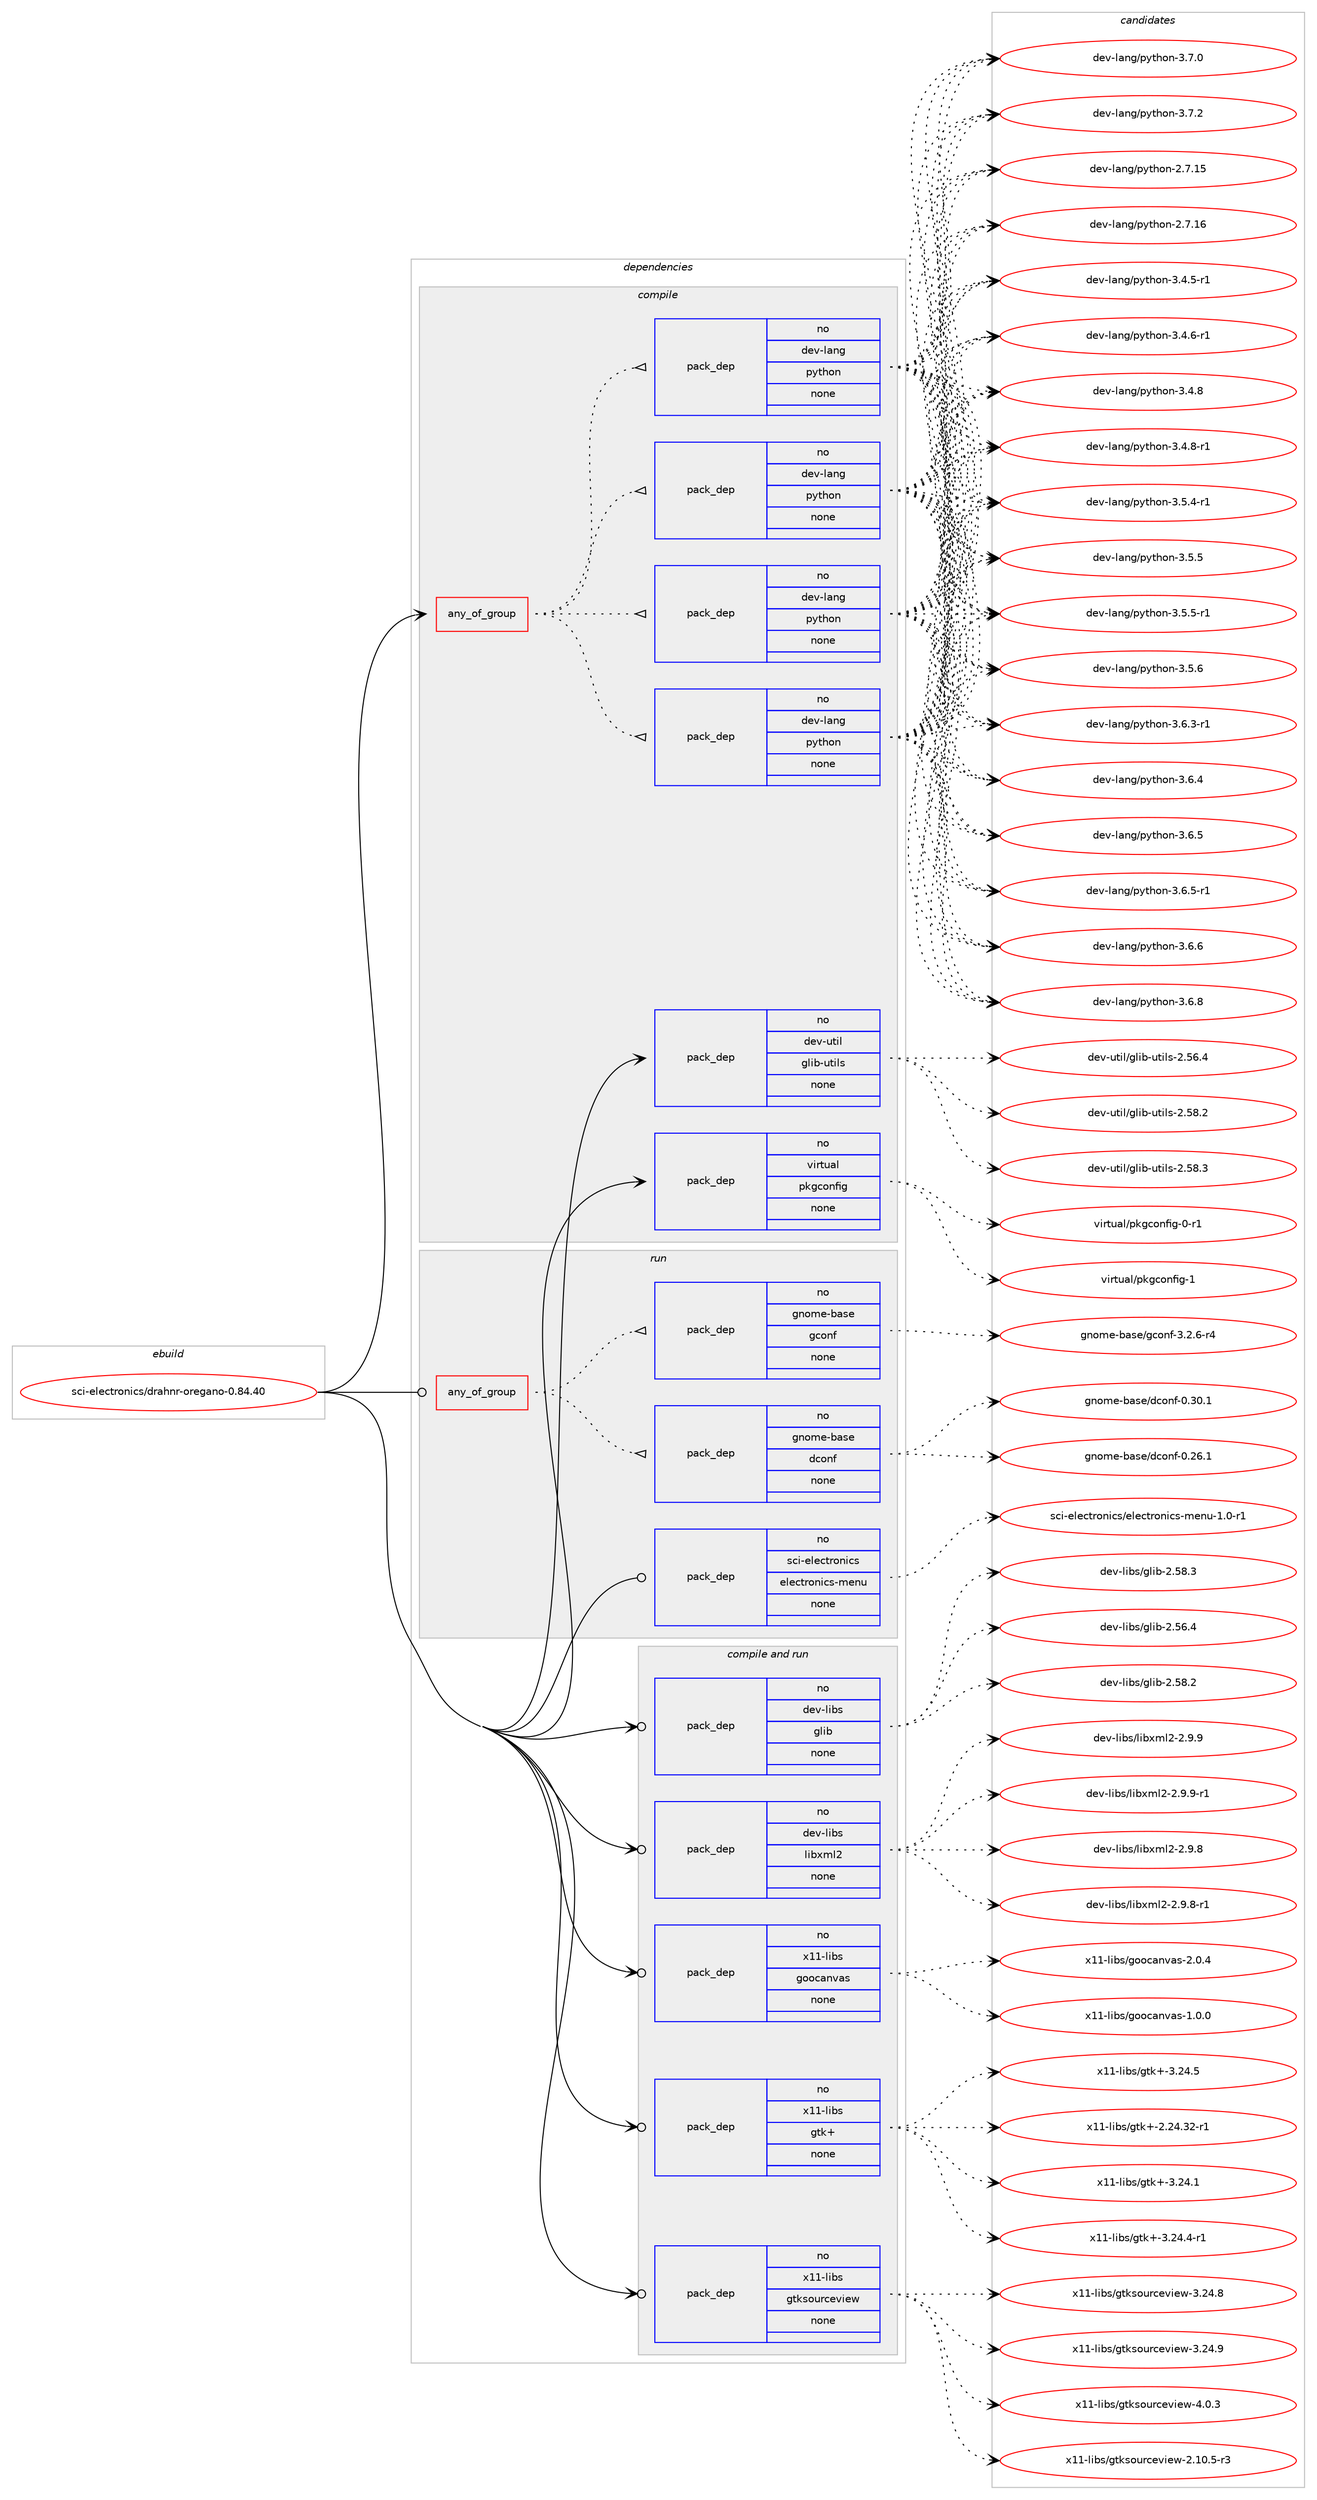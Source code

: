 digraph prolog {

# *************
# Graph options
# *************

newrank=true;
concentrate=true;
compound=true;
graph [rankdir=LR,fontname=Helvetica,fontsize=10,ranksep=1.5];#, ranksep=2.5, nodesep=0.2];
edge  [arrowhead=vee];
node  [fontname=Helvetica,fontsize=10];

# **********
# The ebuild
# **********

subgraph cluster_leftcol {
color=gray;
rank=same;
label=<<i>ebuild</i>>;
id [label="sci-electronics/drahnr-oregano-0.84.40", color=red, width=4, href="../sci-electronics/drahnr-oregano-0.84.40.svg"];
}

# ****************
# The dependencies
# ****************

subgraph cluster_midcol {
color=gray;
label=<<i>dependencies</i>>;
subgraph cluster_compile {
fillcolor="#eeeeee";
style=filled;
label=<<i>compile</i>>;
subgraph any26808 {
dependency1689079 [label=<<TABLE BORDER="0" CELLBORDER="1" CELLSPACING="0" CELLPADDING="4"><TR><TD CELLPADDING="10">any_of_group</TD></TR></TABLE>>, shape=none, color=red];subgraph pack1208868 {
dependency1689080 [label=<<TABLE BORDER="0" CELLBORDER="1" CELLSPACING="0" CELLPADDING="4" WIDTH="220"><TR><TD ROWSPAN="6" CELLPADDING="30">pack_dep</TD></TR><TR><TD WIDTH="110">no</TD></TR><TR><TD>dev-lang</TD></TR><TR><TD>python</TD></TR><TR><TD>none</TD></TR><TR><TD></TD></TR></TABLE>>, shape=none, color=blue];
}
dependency1689079:e -> dependency1689080:w [weight=20,style="dotted",arrowhead="oinv"];
subgraph pack1208869 {
dependency1689081 [label=<<TABLE BORDER="0" CELLBORDER="1" CELLSPACING="0" CELLPADDING="4" WIDTH="220"><TR><TD ROWSPAN="6" CELLPADDING="30">pack_dep</TD></TR><TR><TD WIDTH="110">no</TD></TR><TR><TD>dev-lang</TD></TR><TR><TD>python</TD></TR><TR><TD>none</TD></TR><TR><TD></TD></TR></TABLE>>, shape=none, color=blue];
}
dependency1689079:e -> dependency1689081:w [weight=20,style="dotted",arrowhead="oinv"];
subgraph pack1208870 {
dependency1689082 [label=<<TABLE BORDER="0" CELLBORDER="1" CELLSPACING="0" CELLPADDING="4" WIDTH="220"><TR><TD ROWSPAN="6" CELLPADDING="30">pack_dep</TD></TR><TR><TD WIDTH="110">no</TD></TR><TR><TD>dev-lang</TD></TR><TR><TD>python</TD></TR><TR><TD>none</TD></TR><TR><TD></TD></TR></TABLE>>, shape=none, color=blue];
}
dependency1689079:e -> dependency1689082:w [weight=20,style="dotted",arrowhead="oinv"];
subgraph pack1208871 {
dependency1689083 [label=<<TABLE BORDER="0" CELLBORDER="1" CELLSPACING="0" CELLPADDING="4" WIDTH="220"><TR><TD ROWSPAN="6" CELLPADDING="30">pack_dep</TD></TR><TR><TD WIDTH="110">no</TD></TR><TR><TD>dev-lang</TD></TR><TR><TD>python</TD></TR><TR><TD>none</TD></TR><TR><TD></TD></TR></TABLE>>, shape=none, color=blue];
}
dependency1689079:e -> dependency1689083:w [weight=20,style="dotted",arrowhead="oinv"];
}
id:e -> dependency1689079:w [weight=20,style="solid",arrowhead="vee"];
subgraph pack1208872 {
dependency1689084 [label=<<TABLE BORDER="0" CELLBORDER="1" CELLSPACING="0" CELLPADDING="4" WIDTH="220"><TR><TD ROWSPAN="6" CELLPADDING="30">pack_dep</TD></TR><TR><TD WIDTH="110">no</TD></TR><TR><TD>dev-util</TD></TR><TR><TD>glib-utils</TD></TR><TR><TD>none</TD></TR><TR><TD></TD></TR></TABLE>>, shape=none, color=blue];
}
id:e -> dependency1689084:w [weight=20,style="solid",arrowhead="vee"];
subgraph pack1208873 {
dependency1689085 [label=<<TABLE BORDER="0" CELLBORDER="1" CELLSPACING="0" CELLPADDING="4" WIDTH="220"><TR><TD ROWSPAN="6" CELLPADDING="30">pack_dep</TD></TR><TR><TD WIDTH="110">no</TD></TR><TR><TD>virtual</TD></TR><TR><TD>pkgconfig</TD></TR><TR><TD>none</TD></TR><TR><TD></TD></TR></TABLE>>, shape=none, color=blue];
}
id:e -> dependency1689085:w [weight=20,style="solid",arrowhead="vee"];
}
subgraph cluster_compileandrun {
fillcolor="#eeeeee";
style=filled;
label=<<i>compile and run</i>>;
subgraph pack1208874 {
dependency1689086 [label=<<TABLE BORDER="0" CELLBORDER="1" CELLSPACING="0" CELLPADDING="4" WIDTH="220"><TR><TD ROWSPAN="6" CELLPADDING="30">pack_dep</TD></TR><TR><TD WIDTH="110">no</TD></TR><TR><TD>dev-libs</TD></TR><TR><TD>glib</TD></TR><TR><TD>none</TD></TR><TR><TD></TD></TR></TABLE>>, shape=none, color=blue];
}
id:e -> dependency1689086:w [weight=20,style="solid",arrowhead="odotvee"];
subgraph pack1208875 {
dependency1689087 [label=<<TABLE BORDER="0" CELLBORDER="1" CELLSPACING="0" CELLPADDING="4" WIDTH="220"><TR><TD ROWSPAN="6" CELLPADDING="30">pack_dep</TD></TR><TR><TD WIDTH="110">no</TD></TR><TR><TD>dev-libs</TD></TR><TR><TD>libxml2</TD></TR><TR><TD>none</TD></TR><TR><TD></TD></TR></TABLE>>, shape=none, color=blue];
}
id:e -> dependency1689087:w [weight=20,style="solid",arrowhead="odotvee"];
subgraph pack1208876 {
dependency1689088 [label=<<TABLE BORDER="0" CELLBORDER="1" CELLSPACING="0" CELLPADDING="4" WIDTH="220"><TR><TD ROWSPAN="6" CELLPADDING="30">pack_dep</TD></TR><TR><TD WIDTH="110">no</TD></TR><TR><TD>x11-libs</TD></TR><TR><TD>goocanvas</TD></TR><TR><TD>none</TD></TR><TR><TD></TD></TR></TABLE>>, shape=none, color=blue];
}
id:e -> dependency1689088:w [weight=20,style="solid",arrowhead="odotvee"];
subgraph pack1208877 {
dependency1689089 [label=<<TABLE BORDER="0" CELLBORDER="1" CELLSPACING="0" CELLPADDING="4" WIDTH="220"><TR><TD ROWSPAN="6" CELLPADDING="30">pack_dep</TD></TR><TR><TD WIDTH="110">no</TD></TR><TR><TD>x11-libs</TD></TR><TR><TD>gtk+</TD></TR><TR><TD>none</TD></TR><TR><TD></TD></TR></TABLE>>, shape=none, color=blue];
}
id:e -> dependency1689089:w [weight=20,style="solid",arrowhead="odotvee"];
subgraph pack1208878 {
dependency1689090 [label=<<TABLE BORDER="0" CELLBORDER="1" CELLSPACING="0" CELLPADDING="4" WIDTH="220"><TR><TD ROWSPAN="6" CELLPADDING="30">pack_dep</TD></TR><TR><TD WIDTH="110">no</TD></TR><TR><TD>x11-libs</TD></TR><TR><TD>gtksourceview</TD></TR><TR><TD>none</TD></TR><TR><TD></TD></TR></TABLE>>, shape=none, color=blue];
}
id:e -> dependency1689090:w [weight=20,style="solid",arrowhead="odotvee"];
}
subgraph cluster_run {
fillcolor="#eeeeee";
style=filled;
label=<<i>run</i>>;
subgraph any26809 {
dependency1689091 [label=<<TABLE BORDER="0" CELLBORDER="1" CELLSPACING="0" CELLPADDING="4"><TR><TD CELLPADDING="10">any_of_group</TD></TR></TABLE>>, shape=none, color=red];subgraph pack1208879 {
dependency1689092 [label=<<TABLE BORDER="0" CELLBORDER="1" CELLSPACING="0" CELLPADDING="4" WIDTH="220"><TR><TD ROWSPAN="6" CELLPADDING="30">pack_dep</TD></TR><TR><TD WIDTH="110">no</TD></TR><TR><TD>gnome-base</TD></TR><TR><TD>dconf</TD></TR><TR><TD>none</TD></TR><TR><TD></TD></TR></TABLE>>, shape=none, color=blue];
}
dependency1689091:e -> dependency1689092:w [weight=20,style="dotted",arrowhead="oinv"];
subgraph pack1208880 {
dependency1689093 [label=<<TABLE BORDER="0" CELLBORDER="1" CELLSPACING="0" CELLPADDING="4" WIDTH="220"><TR><TD ROWSPAN="6" CELLPADDING="30">pack_dep</TD></TR><TR><TD WIDTH="110">no</TD></TR><TR><TD>gnome-base</TD></TR><TR><TD>gconf</TD></TR><TR><TD>none</TD></TR><TR><TD></TD></TR></TABLE>>, shape=none, color=blue];
}
dependency1689091:e -> dependency1689093:w [weight=20,style="dotted",arrowhead="oinv"];
}
id:e -> dependency1689091:w [weight=20,style="solid",arrowhead="odot"];
subgraph pack1208881 {
dependency1689094 [label=<<TABLE BORDER="0" CELLBORDER="1" CELLSPACING="0" CELLPADDING="4" WIDTH="220"><TR><TD ROWSPAN="6" CELLPADDING="30">pack_dep</TD></TR><TR><TD WIDTH="110">no</TD></TR><TR><TD>sci-electronics</TD></TR><TR><TD>electronics-menu</TD></TR><TR><TD>none</TD></TR><TR><TD></TD></TR></TABLE>>, shape=none, color=blue];
}
id:e -> dependency1689094:w [weight=20,style="solid",arrowhead="odot"];
}
}

# **************
# The candidates
# **************

subgraph cluster_choices {
rank=same;
color=gray;
label=<<i>candidates</i>>;

subgraph choice1208868 {
color=black;
nodesep=1;
choice10010111845108971101034711212111610411111045504655464953 [label="dev-lang/python-2.7.15", color=red, width=4,href="../dev-lang/python-2.7.15.svg"];
choice10010111845108971101034711212111610411111045504655464954 [label="dev-lang/python-2.7.16", color=red, width=4,href="../dev-lang/python-2.7.16.svg"];
choice1001011184510897110103471121211161041111104551465246534511449 [label="dev-lang/python-3.4.5-r1", color=red, width=4,href="../dev-lang/python-3.4.5-r1.svg"];
choice1001011184510897110103471121211161041111104551465246544511449 [label="dev-lang/python-3.4.6-r1", color=red, width=4,href="../dev-lang/python-3.4.6-r1.svg"];
choice100101118451089711010347112121116104111110455146524656 [label="dev-lang/python-3.4.8", color=red, width=4,href="../dev-lang/python-3.4.8.svg"];
choice1001011184510897110103471121211161041111104551465246564511449 [label="dev-lang/python-3.4.8-r1", color=red, width=4,href="../dev-lang/python-3.4.8-r1.svg"];
choice1001011184510897110103471121211161041111104551465346524511449 [label="dev-lang/python-3.5.4-r1", color=red, width=4,href="../dev-lang/python-3.5.4-r1.svg"];
choice100101118451089711010347112121116104111110455146534653 [label="dev-lang/python-3.5.5", color=red, width=4,href="../dev-lang/python-3.5.5.svg"];
choice1001011184510897110103471121211161041111104551465346534511449 [label="dev-lang/python-3.5.5-r1", color=red, width=4,href="../dev-lang/python-3.5.5-r1.svg"];
choice100101118451089711010347112121116104111110455146534654 [label="dev-lang/python-3.5.6", color=red, width=4,href="../dev-lang/python-3.5.6.svg"];
choice1001011184510897110103471121211161041111104551465446514511449 [label="dev-lang/python-3.6.3-r1", color=red, width=4,href="../dev-lang/python-3.6.3-r1.svg"];
choice100101118451089711010347112121116104111110455146544652 [label="dev-lang/python-3.6.4", color=red, width=4,href="../dev-lang/python-3.6.4.svg"];
choice100101118451089711010347112121116104111110455146544653 [label="dev-lang/python-3.6.5", color=red, width=4,href="../dev-lang/python-3.6.5.svg"];
choice1001011184510897110103471121211161041111104551465446534511449 [label="dev-lang/python-3.6.5-r1", color=red, width=4,href="../dev-lang/python-3.6.5-r1.svg"];
choice100101118451089711010347112121116104111110455146544654 [label="dev-lang/python-3.6.6", color=red, width=4,href="../dev-lang/python-3.6.6.svg"];
choice100101118451089711010347112121116104111110455146544656 [label="dev-lang/python-3.6.8", color=red, width=4,href="../dev-lang/python-3.6.8.svg"];
choice100101118451089711010347112121116104111110455146554648 [label="dev-lang/python-3.7.0", color=red, width=4,href="../dev-lang/python-3.7.0.svg"];
choice100101118451089711010347112121116104111110455146554650 [label="dev-lang/python-3.7.2", color=red, width=4,href="../dev-lang/python-3.7.2.svg"];
dependency1689080:e -> choice10010111845108971101034711212111610411111045504655464953:w [style=dotted,weight="100"];
dependency1689080:e -> choice10010111845108971101034711212111610411111045504655464954:w [style=dotted,weight="100"];
dependency1689080:e -> choice1001011184510897110103471121211161041111104551465246534511449:w [style=dotted,weight="100"];
dependency1689080:e -> choice1001011184510897110103471121211161041111104551465246544511449:w [style=dotted,weight="100"];
dependency1689080:e -> choice100101118451089711010347112121116104111110455146524656:w [style=dotted,weight="100"];
dependency1689080:e -> choice1001011184510897110103471121211161041111104551465246564511449:w [style=dotted,weight="100"];
dependency1689080:e -> choice1001011184510897110103471121211161041111104551465346524511449:w [style=dotted,weight="100"];
dependency1689080:e -> choice100101118451089711010347112121116104111110455146534653:w [style=dotted,weight="100"];
dependency1689080:e -> choice1001011184510897110103471121211161041111104551465346534511449:w [style=dotted,weight="100"];
dependency1689080:e -> choice100101118451089711010347112121116104111110455146534654:w [style=dotted,weight="100"];
dependency1689080:e -> choice1001011184510897110103471121211161041111104551465446514511449:w [style=dotted,weight="100"];
dependency1689080:e -> choice100101118451089711010347112121116104111110455146544652:w [style=dotted,weight="100"];
dependency1689080:e -> choice100101118451089711010347112121116104111110455146544653:w [style=dotted,weight="100"];
dependency1689080:e -> choice1001011184510897110103471121211161041111104551465446534511449:w [style=dotted,weight="100"];
dependency1689080:e -> choice100101118451089711010347112121116104111110455146544654:w [style=dotted,weight="100"];
dependency1689080:e -> choice100101118451089711010347112121116104111110455146544656:w [style=dotted,weight="100"];
dependency1689080:e -> choice100101118451089711010347112121116104111110455146554648:w [style=dotted,weight="100"];
dependency1689080:e -> choice100101118451089711010347112121116104111110455146554650:w [style=dotted,weight="100"];
}
subgraph choice1208869 {
color=black;
nodesep=1;
choice10010111845108971101034711212111610411111045504655464953 [label="dev-lang/python-2.7.15", color=red, width=4,href="../dev-lang/python-2.7.15.svg"];
choice10010111845108971101034711212111610411111045504655464954 [label="dev-lang/python-2.7.16", color=red, width=4,href="../dev-lang/python-2.7.16.svg"];
choice1001011184510897110103471121211161041111104551465246534511449 [label="dev-lang/python-3.4.5-r1", color=red, width=4,href="../dev-lang/python-3.4.5-r1.svg"];
choice1001011184510897110103471121211161041111104551465246544511449 [label="dev-lang/python-3.4.6-r1", color=red, width=4,href="../dev-lang/python-3.4.6-r1.svg"];
choice100101118451089711010347112121116104111110455146524656 [label="dev-lang/python-3.4.8", color=red, width=4,href="../dev-lang/python-3.4.8.svg"];
choice1001011184510897110103471121211161041111104551465246564511449 [label="dev-lang/python-3.4.8-r1", color=red, width=4,href="../dev-lang/python-3.4.8-r1.svg"];
choice1001011184510897110103471121211161041111104551465346524511449 [label="dev-lang/python-3.5.4-r1", color=red, width=4,href="../dev-lang/python-3.5.4-r1.svg"];
choice100101118451089711010347112121116104111110455146534653 [label="dev-lang/python-3.5.5", color=red, width=4,href="../dev-lang/python-3.5.5.svg"];
choice1001011184510897110103471121211161041111104551465346534511449 [label="dev-lang/python-3.5.5-r1", color=red, width=4,href="../dev-lang/python-3.5.5-r1.svg"];
choice100101118451089711010347112121116104111110455146534654 [label="dev-lang/python-3.5.6", color=red, width=4,href="../dev-lang/python-3.5.6.svg"];
choice1001011184510897110103471121211161041111104551465446514511449 [label="dev-lang/python-3.6.3-r1", color=red, width=4,href="../dev-lang/python-3.6.3-r1.svg"];
choice100101118451089711010347112121116104111110455146544652 [label="dev-lang/python-3.6.4", color=red, width=4,href="../dev-lang/python-3.6.4.svg"];
choice100101118451089711010347112121116104111110455146544653 [label="dev-lang/python-3.6.5", color=red, width=4,href="../dev-lang/python-3.6.5.svg"];
choice1001011184510897110103471121211161041111104551465446534511449 [label="dev-lang/python-3.6.5-r1", color=red, width=4,href="../dev-lang/python-3.6.5-r1.svg"];
choice100101118451089711010347112121116104111110455146544654 [label="dev-lang/python-3.6.6", color=red, width=4,href="../dev-lang/python-3.6.6.svg"];
choice100101118451089711010347112121116104111110455146544656 [label="dev-lang/python-3.6.8", color=red, width=4,href="../dev-lang/python-3.6.8.svg"];
choice100101118451089711010347112121116104111110455146554648 [label="dev-lang/python-3.7.0", color=red, width=4,href="../dev-lang/python-3.7.0.svg"];
choice100101118451089711010347112121116104111110455146554650 [label="dev-lang/python-3.7.2", color=red, width=4,href="../dev-lang/python-3.7.2.svg"];
dependency1689081:e -> choice10010111845108971101034711212111610411111045504655464953:w [style=dotted,weight="100"];
dependency1689081:e -> choice10010111845108971101034711212111610411111045504655464954:w [style=dotted,weight="100"];
dependency1689081:e -> choice1001011184510897110103471121211161041111104551465246534511449:w [style=dotted,weight="100"];
dependency1689081:e -> choice1001011184510897110103471121211161041111104551465246544511449:w [style=dotted,weight="100"];
dependency1689081:e -> choice100101118451089711010347112121116104111110455146524656:w [style=dotted,weight="100"];
dependency1689081:e -> choice1001011184510897110103471121211161041111104551465246564511449:w [style=dotted,weight="100"];
dependency1689081:e -> choice1001011184510897110103471121211161041111104551465346524511449:w [style=dotted,weight="100"];
dependency1689081:e -> choice100101118451089711010347112121116104111110455146534653:w [style=dotted,weight="100"];
dependency1689081:e -> choice1001011184510897110103471121211161041111104551465346534511449:w [style=dotted,weight="100"];
dependency1689081:e -> choice100101118451089711010347112121116104111110455146534654:w [style=dotted,weight="100"];
dependency1689081:e -> choice1001011184510897110103471121211161041111104551465446514511449:w [style=dotted,weight="100"];
dependency1689081:e -> choice100101118451089711010347112121116104111110455146544652:w [style=dotted,weight="100"];
dependency1689081:e -> choice100101118451089711010347112121116104111110455146544653:w [style=dotted,weight="100"];
dependency1689081:e -> choice1001011184510897110103471121211161041111104551465446534511449:w [style=dotted,weight="100"];
dependency1689081:e -> choice100101118451089711010347112121116104111110455146544654:w [style=dotted,weight="100"];
dependency1689081:e -> choice100101118451089711010347112121116104111110455146544656:w [style=dotted,weight="100"];
dependency1689081:e -> choice100101118451089711010347112121116104111110455146554648:w [style=dotted,weight="100"];
dependency1689081:e -> choice100101118451089711010347112121116104111110455146554650:w [style=dotted,weight="100"];
}
subgraph choice1208870 {
color=black;
nodesep=1;
choice10010111845108971101034711212111610411111045504655464953 [label="dev-lang/python-2.7.15", color=red, width=4,href="../dev-lang/python-2.7.15.svg"];
choice10010111845108971101034711212111610411111045504655464954 [label="dev-lang/python-2.7.16", color=red, width=4,href="../dev-lang/python-2.7.16.svg"];
choice1001011184510897110103471121211161041111104551465246534511449 [label="dev-lang/python-3.4.5-r1", color=red, width=4,href="../dev-lang/python-3.4.5-r1.svg"];
choice1001011184510897110103471121211161041111104551465246544511449 [label="dev-lang/python-3.4.6-r1", color=red, width=4,href="../dev-lang/python-3.4.6-r1.svg"];
choice100101118451089711010347112121116104111110455146524656 [label="dev-lang/python-3.4.8", color=red, width=4,href="../dev-lang/python-3.4.8.svg"];
choice1001011184510897110103471121211161041111104551465246564511449 [label="dev-lang/python-3.4.8-r1", color=red, width=4,href="../dev-lang/python-3.4.8-r1.svg"];
choice1001011184510897110103471121211161041111104551465346524511449 [label="dev-lang/python-3.5.4-r1", color=red, width=4,href="../dev-lang/python-3.5.4-r1.svg"];
choice100101118451089711010347112121116104111110455146534653 [label="dev-lang/python-3.5.5", color=red, width=4,href="../dev-lang/python-3.5.5.svg"];
choice1001011184510897110103471121211161041111104551465346534511449 [label="dev-lang/python-3.5.5-r1", color=red, width=4,href="../dev-lang/python-3.5.5-r1.svg"];
choice100101118451089711010347112121116104111110455146534654 [label="dev-lang/python-3.5.6", color=red, width=4,href="../dev-lang/python-3.5.6.svg"];
choice1001011184510897110103471121211161041111104551465446514511449 [label="dev-lang/python-3.6.3-r1", color=red, width=4,href="../dev-lang/python-3.6.3-r1.svg"];
choice100101118451089711010347112121116104111110455146544652 [label="dev-lang/python-3.6.4", color=red, width=4,href="../dev-lang/python-3.6.4.svg"];
choice100101118451089711010347112121116104111110455146544653 [label="dev-lang/python-3.6.5", color=red, width=4,href="../dev-lang/python-3.6.5.svg"];
choice1001011184510897110103471121211161041111104551465446534511449 [label="dev-lang/python-3.6.5-r1", color=red, width=4,href="../dev-lang/python-3.6.5-r1.svg"];
choice100101118451089711010347112121116104111110455146544654 [label="dev-lang/python-3.6.6", color=red, width=4,href="../dev-lang/python-3.6.6.svg"];
choice100101118451089711010347112121116104111110455146544656 [label="dev-lang/python-3.6.8", color=red, width=4,href="../dev-lang/python-3.6.8.svg"];
choice100101118451089711010347112121116104111110455146554648 [label="dev-lang/python-3.7.0", color=red, width=4,href="../dev-lang/python-3.7.0.svg"];
choice100101118451089711010347112121116104111110455146554650 [label="dev-lang/python-3.7.2", color=red, width=4,href="../dev-lang/python-3.7.2.svg"];
dependency1689082:e -> choice10010111845108971101034711212111610411111045504655464953:w [style=dotted,weight="100"];
dependency1689082:e -> choice10010111845108971101034711212111610411111045504655464954:w [style=dotted,weight="100"];
dependency1689082:e -> choice1001011184510897110103471121211161041111104551465246534511449:w [style=dotted,weight="100"];
dependency1689082:e -> choice1001011184510897110103471121211161041111104551465246544511449:w [style=dotted,weight="100"];
dependency1689082:e -> choice100101118451089711010347112121116104111110455146524656:w [style=dotted,weight="100"];
dependency1689082:e -> choice1001011184510897110103471121211161041111104551465246564511449:w [style=dotted,weight="100"];
dependency1689082:e -> choice1001011184510897110103471121211161041111104551465346524511449:w [style=dotted,weight="100"];
dependency1689082:e -> choice100101118451089711010347112121116104111110455146534653:w [style=dotted,weight="100"];
dependency1689082:e -> choice1001011184510897110103471121211161041111104551465346534511449:w [style=dotted,weight="100"];
dependency1689082:e -> choice100101118451089711010347112121116104111110455146534654:w [style=dotted,weight="100"];
dependency1689082:e -> choice1001011184510897110103471121211161041111104551465446514511449:w [style=dotted,weight="100"];
dependency1689082:e -> choice100101118451089711010347112121116104111110455146544652:w [style=dotted,weight="100"];
dependency1689082:e -> choice100101118451089711010347112121116104111110455146544653:w [style=dotted,weight="100"];
dependency1689082:e -> choice1001011184510897110103471121211161041111104551465446534511449:w [style=dotted,weight="100"];
dependency1689082:e -> choice100101118451089711010347112121116104111110455146544654:w [style=dotted,weight="100"];
dependency1689082:e -> choice100101118451089711010347112121116104111110455146544656:w [style=dotted,weight="100"];
dependency1689082:e -> choice100101118451089711010347112121116104111110455146554648:w [style=dotted,weight="100"];
dependency1689082:e -> choice100101118451089711010347112121116104111110455146554650:w [style=dotted,weight="100"];
}
subgraph choice1208871 {
color=black;
nodesep=1;
choice10010111845108971101034711212111610411111045504655464953 [label="dev-lang/python-2.7.15", color=red, width=4,href="../dev-lang/python-2.7.15.svg"];
choice10010111845108971101034711212111610411111045504655464954 [label="dev-lang/python-2.7.16", color=red, width=4,href="../dev-lang/python-2.7.16.svg"];
choice1001011184510897110103471121211161041111104551465246534511449 [label="dev-lang/python-3.4.5-r1", color=red, width=4,href="../dev-lang/python-3.4.5-r1.svg"];
choice1001011184510897110103471121211161041111104551465246544511449 [label="dev-lang/python-3.4.6-r1", color=red, width=4,href="../dev-lang/python-3.4.6-r1.svg"];
choice100101118451089711010347112121116104111110455146524656 [label="dev-lang/python-3.4.8", color=red, width=4,href="../dev-lang/python-3.4.8.svg"];
choice1001011184510897110103471121211161041111104551465246564511449 [label="dev-lang/python-3.4.8-r1", color=red, width=4,href="../dev-lang/python-3.4.8-r1.svg"];
choice1001011184510897110103471121211161041111104551465346524511449 [label="dev-lang/python-3.5.4-r1", color=red, width=4,href="../dev-lang/python-3.5.4-r1.svg"];
choice100101118451089711010347112121116104111110455146534653 [label="dev-lang/python-3.5.5", color=red, width=4,href="../dev-lang/python-3.5.5.svg"];
choice1001011184510897110103471121211161041111104551465346534511449 [label="dev-lang/python-3.5.5-r1", color=red, width=4,href="../dev-lang/python-3.5.5-r1.svg"];
choice100101118451089711010347112121116104111110455146534654 [label="dev-lang/python-3.5.6", color=red, width=4,href="../dev-lang/python-3.5.6.svg"];
choice1001011184510897110103471121211161041111104551465446514511449 [label="dev-lang/python-3.6.3-r1", color=red, width=4,href="../dev-lang/python-3.6.3-r1.svg"];
choice100101118451089711010347112121116104111110455146544652 [label="dev-lang/python-3.6.4", color=red, width=4,href="../dev-lang/python-3.6.4.svg"];
choice100101118451089711010347112121116104111110455146544653 [label="dev-lang/python-3.6.5", color=red, width=4,href="../dev-lang/python-3.6.5.svg"];
choice1001011184510897110103471121211161041111104551465446534511449 [label="dev-lang/python-3.6.5-r1", color=red, width=4,href="../dev-lang/python-3.6.5-r1.svg"];
choice100101118451089711010347112121116104111110455146544654 [label="dev-lang/python-3.6.6", color=red, width=4,href="../dev-lang/python-3.6.6.svg"];
choice100101118451089711010347112121116104111110455146544656 [label="dev-lang/python-3.6.8", color=red, width=4,href="../dev-lang/python-3.6.8.svg"];
choice100101118451089711010347112121116104111110455146554648 [label="dev-lang/python-3.7.0", color=red, width=4,href="../dev-lang/python-3.7.0.svg"];
choice100101118451089711010347112121116104111110455146554650 [label="dev-lang/python-3.7.2", color=red, width=4,href="../dev-lang/python-3.7.2.svg"];
dependency1689083:e -> choice10010111845108971101034711212111610411111045504655464953:w [style=dotted,weight="100"];
dependency1689083:e -> choice10010111845108971101034711212111610411111045504655464954:w [style=dotted,weight="100"];
dependency1689083:e -> choice1001011184510897110103471121211161041111104551465246534511449:w [style=dotted,weight="100"];
dependency1689083:e -> choice1001011184510897110103471121211161041111104551465246544511449:w [style=dotted,weight="100"];
dependency1689083:e -> choice100101118451089711010347112121116104111110455146524656:w [style=dotted,weight="100"];
dependency1689083:e -> choice1001011184510897110103471121211161041111104551465246564511449:w [style=dotted,weight="100"];
dependency1689083:e -> choice1001011184510897110103471121211161041111104551465346524511449:w [style=dotted,weight="100"];
dependency1689083:e -> choice100101118451089711010347112121116104111110455146534653:w [style=dotted,weight="100"];
dependency1689083:e -> choice1001011184510897110103471121211161041111104551465346534511449:w [style=dotted,weight="100"];
dependency1689083:e -> choice100101118451089711010347112121116104111110455146534654:w [style=dotted,weight="100"];
dependency1689083:e -> choice1001011184510897110103471121211161041111104551465446514511449:w [style=dotted,weight="100"];
dependency1689083:e -> choice100101118451089711010347112121116104111110455146544652:w [style=dotted,weight="100"];
dependency1689083:e -> choice100101118451089711010347112121116104111110455146544653:w [style=dotted,weight="100"];
dependency1689083:e -> choice1001011184510897110103471121211161041111104551465446534511449:w [style=dotted,weight="100"];
dependency1689083:e -> choice100101118451089711010347112121116104111110455146544654:w [style=dotted,weight="100"];
dependency1689083:e -> choice100101118451089711010347112121116104111110455146544656:w [style=dotted,weight="100"];
dependency1689083:e -> choice100101118451089711010347112121116104111110455146554648:w [style=dotted,weight="100"];
dependency1689083:e -> choice100101118451089711010347112121116104111110455146554650:w [style=dotted,weight="100"];
}
subgraph choice1208872 {
color=black;
nodesep=1;
choice1001011184511711610510847103108105984511711610510811545504653544652 [label="dev-util/glib-utils-2.56.4", color=red, width=4,href="../dev-util/glib-utils-2.56.4.svg"];
choice1001011184511711610510847103108105984511711610510811545504653564650 [label="dev-util/glib-utils-2.58.2", color=red, width=4,href="../dev-util/glib-utils-2.58.2.svg"];
choice1001011184511711610510847103108105984511711610510811545504653564651 [label="dev-util/glib-utils-2.58.3", color=red, width=4,href="../dev-util/glib-utils-2.58.3.svg"];
dependency1689084:e -> choice1001011184511711610510847103108105984511711610510811545504653544652:w [style=dotted,weight="100"];
dependency1689084:e -> choice1001011184511711610510847103108105984511711610510811545504653564650:w [style=dotted,weight="100"];
dependency1689084:e -> choice1001011184511711610510847103108105984511711610510811545504653564651:w [style=dotted,weight="100"];
}
subgraph choice1208873 {
color=black;
nodesep=1;
choice11810511411611797108471121071039911111010210510345484511449 [label="virtual/pkgconfig-0-r1", color=red, width=4,href="../virtual/pkgconfig-0-r1.svg"];
choice1181051141161179710847112107103991111101021051034549 [label="virtual/pkgconfig-1", color=red, width=4,href="../virtual/pkgconfig-1.svg"];
dependency1689085:e -> choice11810511411611797108471121071039911111010210510345484511449:w [style=dotted,weight="100"];
dependency1689085:e -> choice1181051141161179710847112107103991111101021051034549:w [style=dotted,weight="100"];
}
subgraph choice1208874 {
color=black;
nodesep=1;
choice1001011184510810598115471031081059845504653544652 [label="dev-libs/glib-2.56.4", color=red, width=4,href="../dev-libs/glib-2.56.4.svg"];
choice1001011184510810598115471031081059845504653564650 [label="dev-libs/glib-2.58.2", color=red, width=4,href="../dev-libs/glib-2.58.2.svg"];
choice1001011184510810598115471031081059845504653564651 [label="dev-libs/glib-2.58.3", color=red, width=4,href="../dev-libs/glib-2.58.3.svg"];
dependency1689086:e -> choice1001011184510810598115471031081059845504653544652:w [style=dotted,weight="100"];
dependency1689086:e -> choice1001011184510810598115471031081059845504653564650:w [style=dotted,weight="100"];
dependency1689086:e -> choice1001011184510810598115471031081059845504653564651:w [style=dotted,weight="100"];
}
subgraph choice1208875 {
color=black;
nodesep=1;
choice1001011184510810598115471081059812010910850455046574656 [label="dev-libs/libxml2-2.9.8", color=red, width=4,href="../dev-libs/libxml2-2.9.8.svg"];
choice10010111845108105981154710810598120109108504550465746564511449 [label="dev-libs/libxml2-2.9.8-r1", color=red, width=4,href="../dev-libs/libxml2-2.9.8-r1.svg"];
choice1001011184510810598115471081059812010910850455046574657 [label="dev-libs/libxml2-2.9.9", color=red, width=4,href="../dev-libs/libxml2-2.9.9.svg"];
choice10010111845108105981154710810598120109108504550465746574511449 [label="dev-libs/libxml2-2.9.9-r1", color=red, width=4,href="../dev-libs/libxml2-2.9.9-r1.svg"];
dependency1689087:e -> choice1001011184510810598115471081059812010910850455046574656:w [style=dotted,weight="100"];
dependency1689087:e -> choice10010111845108105981154710810598120109108504550465746564511449:w [style=dotted,weight="100"];
dependency1689087:e -> choice1001011184510810598115471081059812010910850455046574657:w [style=dotted,weight="100"];
dependency1689087:e -> choice10010111845108105981154710810598120109108504550465746574511449:w [style=dotted,weight="100"];
}
subgraph choice1208876 {
color=black;
nodesep=1;
choice1204949451081059811547103111111999711011897115454946484648 [label="x11-libs/goocanvas-1.0.0", color=red, width=4,href="../x11-libs/goocanvas-1.0.0.svg"];
choice1204949451081059811547103111111999711011897115455046484652 [label="x11-libs/goocanvas-2.0.4", color=red, width=4,href="../x11-libs/goocanvas-2.0.4.svg"];
dependency1689088:e -> choice1204949451081059811547103111111999711011897115454946484648:w [style=dotted,weight="100"];
dependency1689088:e -> choice1204949451081059811547103111111999711011897115455046484652:w [style=dotted,weight="100"];
}
subgraph choice1208877 {
color=black;
nodesep=1;
choice12049494510810598115471031161074345504650524651504511449 [label="x11-libs/gtk+-2.24.32-r1", color=red, width=4,href="../x11-libs/gtk+-2.24.32-r1.svg"];
choice12049494510810598115471031161074345514650524649 [label="x11-libs/gtk+-3.24.1", color=red, width=4,href="../x11-libs/gtk+-3.24.1.svg"];
choice120494945108105981154710311610743455146505246524511449 [label="x11-libs/gtk+-3.24.4-r1", color=red, width=4,href="../x11-libs/gtk+-3.24.4-r1.svg"];
choice12049494510810598115471031161074345514650524653 [label="x11-libs/gtk+-3.24.5", color=red, width=4,href="../x11-libs/gtk+-3.24.5.svg"];
dependency1689089:e -> choice12049494510810598115471031161074345504650524651504511449:w [style=dotted,weight="100"];
dependency1689089:e -> choice12049494510810598115471031161074345514650524649:w [style=dotted,weight="100"];
dependency1689089:e -> choice120494945108105981154710311610743455146505246524511449:w [style=dotted,weight="100"];
dependency1689089:e -> choice12049494510810598115471031161074345514650524653:w [style=dotted,weight="100"];
}
subgraph choice1208878 {
color=black;
nodesep=1;
choice120494945108105981154710311610711511111711499101118105101119455046494846534511451 [label="x11-libs/gtksourceview-2.10.5-r3", color=red, width=4,href="../x11-libs/gtksourceview-2.10.5-r3.svg"];
choice12049494510810598115471031161071151111171149910111810510111945514650524656 [label="x11-libs/gtksourceview-3.24.8", color=red, width=4,href="../x11-libs/gtksourceview-3.24.8.svg"];
choice12049494510810598115471031161071151111171149910111810510111945514650524657 [label="x11-libs/gtksourceview-3.24.9", color=red, width=4,href="../x11-libs/gtksourceview-3.24.9.svg"];
choice120494945108105981154710311610711511111711499101118105101119455246484651 [label="x11-libs/gtksourceview-4.0.3", color=red, width=4,href="../x11-libs/gtksourceview-4.0.3.svg"];
dependency1689090:e -> choice120494945108105981154710311610711511111711499101118105101119455046494846534511451:w [style=dotted,weight="100"];
dependency1689090:e -> choice12049494510810598115471031161071151111171149910111810510111945514650524656:w [style=dotted,weight="100"];
dependency1689090:e -> choice12049494510810598115471031161071151111171149910111810510111945514650524657:w [style=dotted,weight="100"];
dependency1689090:e -> choice120494945108105981154710311610711511111711499101118105101119455246484651:w [style=dotted,weight="100"];
}
subgraph choice1208879 {
color=black;
nodesep=1;
choice103110111109101459897115101471009911111010245484650544649 [label="gnome-base/dconf-0.26.1", color=red, width=4,href="../gnome-base/dconf-0.26.1.svg"];
choice103110111109101459897115101471009911111010245484651484649 [label="gnome-base/dconf-0.30.1", color=red, width=4,href="../gnome-base/dconf-0.30.1.svg"];
dependency1689092:e -> choice103110111109101459897115101471009911111010245484650544649:w [style=dotted,weight="100"];
dependency1689092:e -> choice103110111109101459897115101471009911111010245484651484649:w [style=dotted,weight="100"];
}
subgraph choice1208880 {
color=black;
nodesep=1;
choice10311011110910145989711510147103991111101024551465046544511452 [label="gnome-base/gconf-3.2.6-r4", color=red, width=4,href="../gnome-base/gconf-3.2.6-r4.svg"];
dependency1689093:e -> choice10311011110910145989711510147103991111101024551465046544511452:w [style=dotted,weight="100"];
}
subgraph choice1208881 {
color=black;
nodesep=1;
choice1159910545101108101991161141111101059911547101108101991161141111101059911545109101110117454946484511449 [label="sci-electronics/electronics-menu-1.0-r1", color=red, width=4,href="../sci-electronics/electronics-menu-1.0-r1.svg"];
dependency1689094:e -> choice1159910545101108101991161141111101059911547101108101991161141111101059911545109101110117454946484511449:w [style=dotted,weight="100"];
}
}

}

